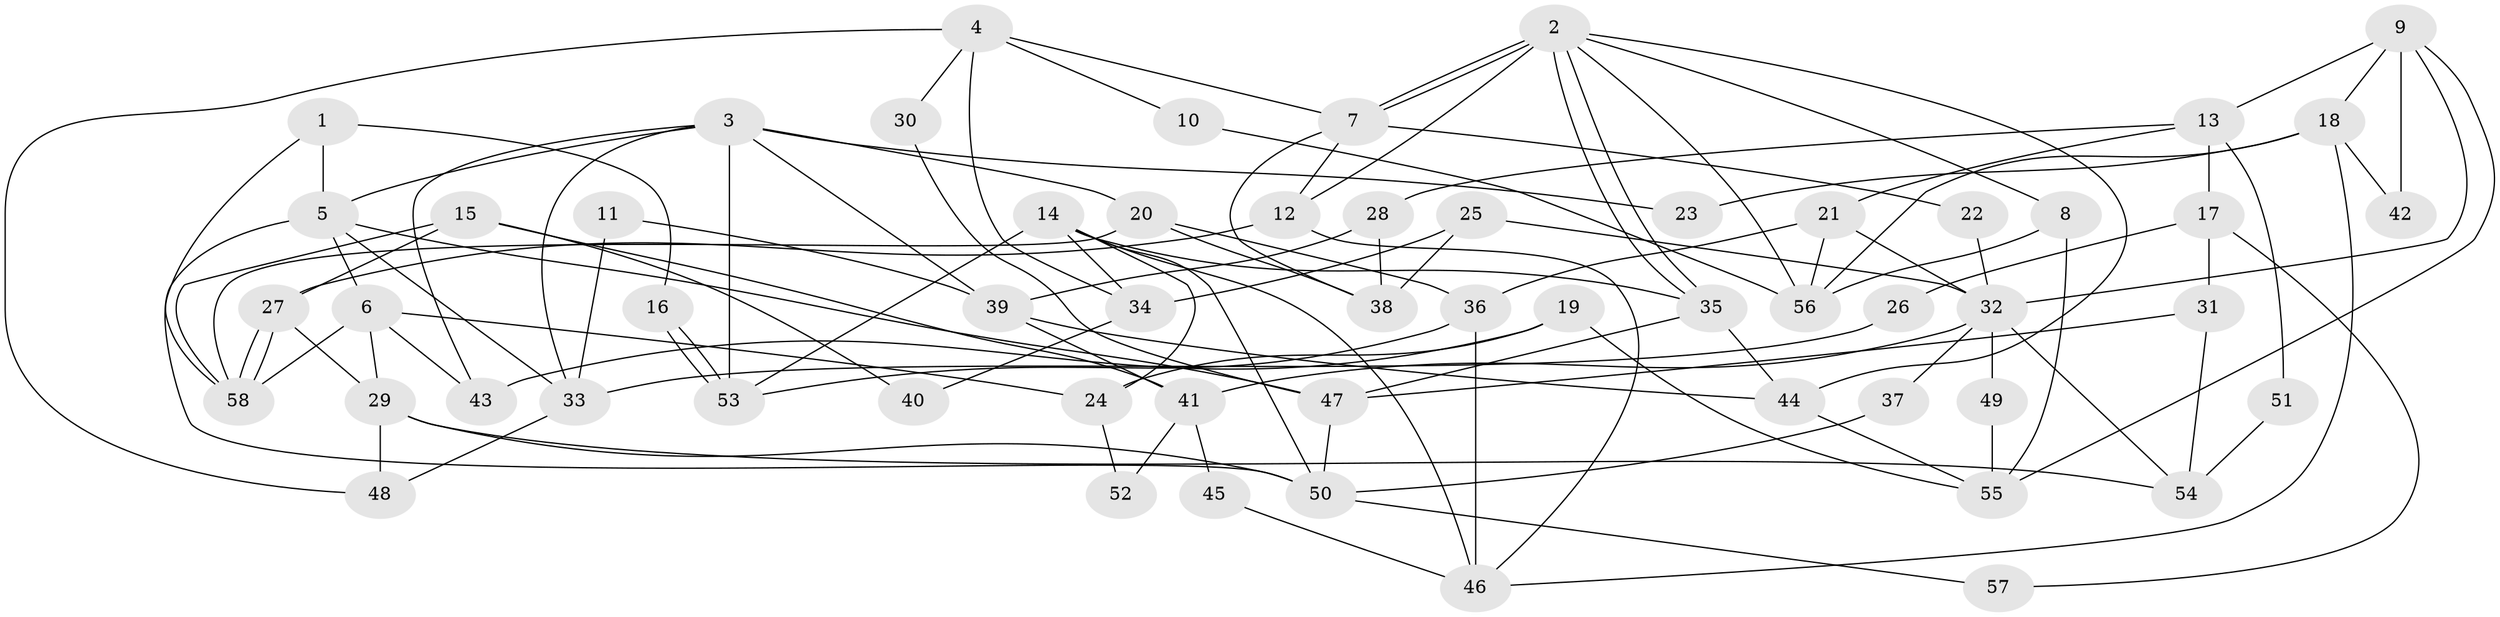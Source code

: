 // coarse degree distribution, {5: 0.25, 7: 0.1, 6: 0.125, 4: 0.1, 9: 0.05, 8: 0.025, 3: 0.1, 2: 0.25}
// Generated by graph-tools (version 1.1) at 2025/18/03/04/25 18:18:58]
// undirected, 58 vertices, 116 edges
graph export_dot {
graph [start="1"]
  node [color=gray90,style=filled];
  1;
  2;
  3;
  4;
  5;
  6;
  7;
  8;
  9;
  10;
  11;
  12;
  13;
  14;
  15;
  16;
  17;
  18;
  19;
  20;
  21;
  22;
  23;
  24;
  25;
  26;
  27;
  28;
  29;
  30;
  31;
  32;
  33;
  34;
  35;
  36;
  37;
  38;
  39;
  40;
  41;
  42;
  43;
  44;
  45;
  46;
  47;
  48;
  49;
  50;
  51;
  52;
  53;
  54;
  55;
  56;
  57;
  58;
  1 -- 5;
  1 -- 58;
  1 -- 16;
  2 -- 7;
  2 -- 7;
  2 -- 35;
  2 -- 35;
  2 -- 8;
  2 -- 12;
  2 -- 44;
  2 -- 56;
  3 -- 53;
  3 -- 5;
  3 -- 20;
  3 -- 23;
  3 -- 33;
  3 -- 39;
  3 -- 43;
  4 -- 48;
  4 -- 7;
  4 -- 10;
  4 -- 30;
  4 -- 34;
  5 -- 50;
  5 -- 6;
  5 -- 33;
  5 -- 47;
  6 -- 58;
  6 -- 43;
  6 -- 24;
  6 -- 29;
  7 -- 12;
  7 -- 22;
  7 -- 38;
  8 -- 55;
  8 -- 56;
  9 -- 18;
  9 -- 32;
  9 -- 13;
  9 -- 42;
  9 -- 55;
  10 -- 56;
  11 -- 39;
  11 -- 33;
  12 -- 27;
  12 -- 46;
  13 -- 21;
  13 -- 17;
  13 -- 28;
  13 -- 51;
  14 -- 35;
  14 -- 46;
  14 -- 24;
  14 -- 34;
  14 -- 50;
  14 -- 53;
  15 -- 27;
  15 -- 58;
  15 -- 40;
  15 -- 41;
  16 -- 53;
  16 -- 53;
  17 -- 31;
  17 -- 26;
  17 -- 57;
  18 -- 56;
  18 -- 46;
  18 -- 23;
  18 -- 42;
  19 -- 55;
  19 -- 24;
  19 -- 43;
  20 -- 38;
  20 -- 36;
  20 -- 58;
  21 -- 36;
  21 -- 56;
  21 -- 32;
  22 -- 32;
  24 -- 52;
  25 -- 34;
  25 -- 38;
  25 -- 32;
  26 -- 33;
  27 -- 29;
  27 -- 58;
  27 -- 58;
  28 -- 39;
  28 -- 38;
  29 -- 50;
  29 -- 48;
  29 -- 54;
  30 -- 47;
  31 -- 54;
  31 -- 47;
  32 -- 37;
  32 -- 41;
  32 -- 49;
  32 -- 54;
  33 -- 48;
  34 -- 40;
  35 -- 44;
  35 -- 47;
  36 -- 53;
  36 -- 46;
  37 -- 50;
  39 -- 41;
  39 -- 44;
  41 -- 45;
  41 -- 52;
  44 -- 55;
  45 -- 46;
  47 -- 50;
  49 -- 55;
  50 -- 57;
  51 -- 54;
}
